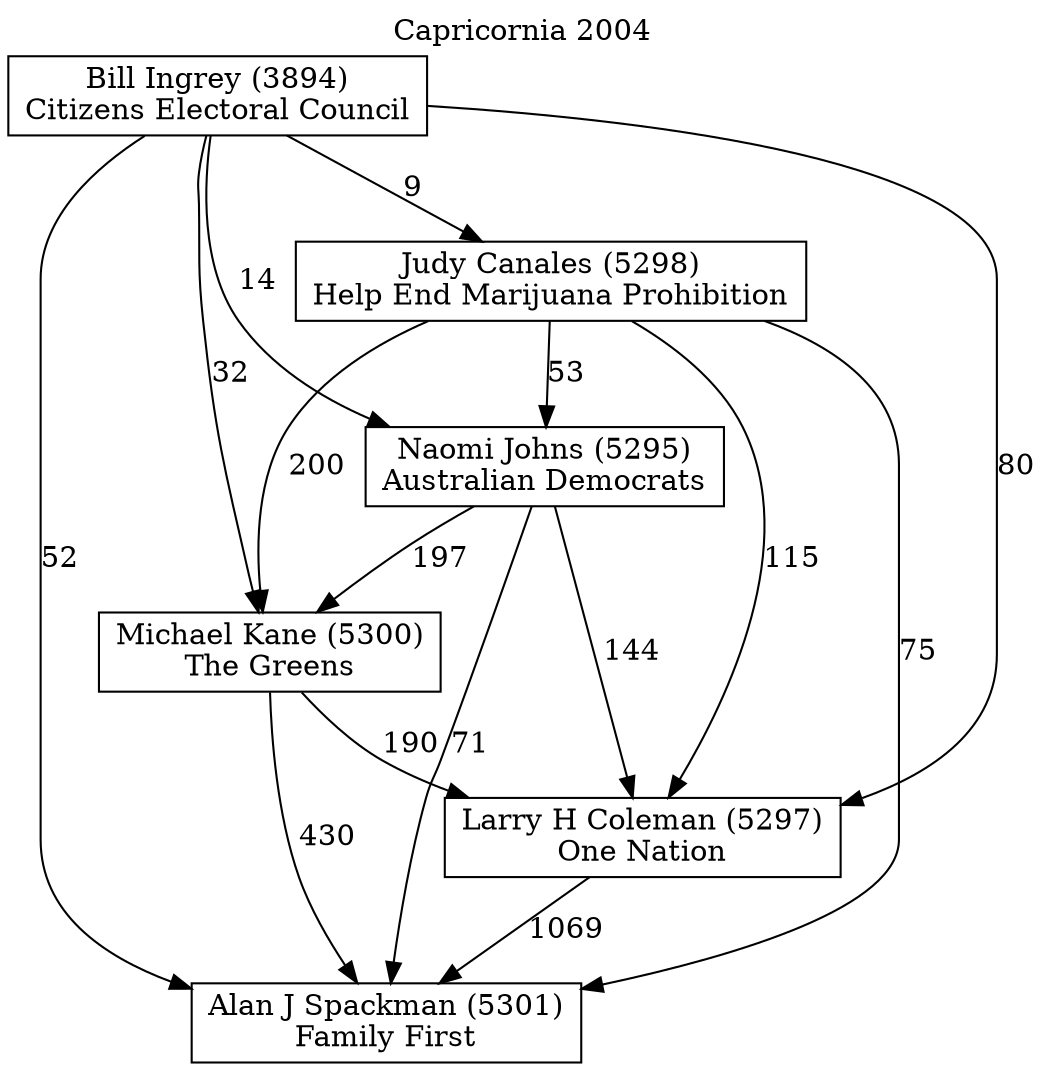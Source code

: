 // House preference flow
digraph "Alan J Spackman (5301)_Capricornia_2004" {
	graph [label="Capricornia 2004" labelloc=t mclimit=10]
	node [shape=box]
	"Alan J Spackman (5301)" [label="Alan J Spackman (5301)
Family First"]
	"Larry H Coleman (5297)" [label="Larry H Coleman (5297)
One Nation"]
	"Michael Kane (5300)" [label="Michael Kane (5300)
The Greens"]
	"Naomi Johns (5295)" [label="Naomi Johns (5295)
Australian Democrats"]
	"Judy Canales (5298)" [label="Judy Canales (5298)
Help End Marijuana Prohibition"]
	"Bill Ingrey (3894)" [label="Bill Ingrey (3894)
Citizens Electoral Council"]
	"Larry H Coleman (5297)" -> "Alan J Spackman (5301)" [label=1069]
	"Michael Kane (5300)" -> "Larry H Coleman (5297)" [label=190]
	"Naomi Johns (5295)" -> "Michael Kane (5300)" [label=197]
	"Judy Canales (5298)" -> "Naomi Johns (5295)" [label=53]
	"Bill Ingrey (3894)" -> "Judy Canales (5298)" [label=9]
	"Michael Kane (5300)" -> "Alan J Spackman (5301)" [label=430]
	"Naomi Johns (5295)" -> "Alan J Spackman (5301)" [label=71]
	"Judy Canales (5298)" -> "Alan J Spackman (5301)" [label=75]
	"Bill Ingrey (3894)" -> "Alan J Spackman (5301)" [label=52]
	"Bill Ingrey (3894)" -> "Naomi Johns (5295)" [label=14]
	"Judy Canales (5298)" -> "Michael Kane (5300)" [label=200]
	"Bill Ingrey (3894)" -> "Michael Kane (5300)" [label=32]
	"Naomi Johns (5295)" -> "Larry H Coleman (5297)" [label=144]
	"Judy Canales (5298)" -> "Larry H Coleman (5297)" [label=115]
	"Bill Ingrey (3894)" -> "Larry H Coleman (5297)" [label=80]
}
